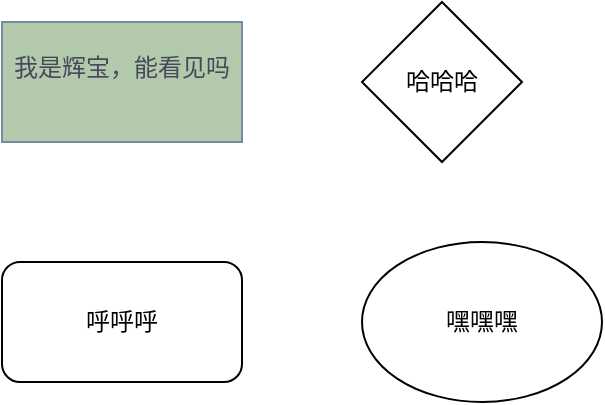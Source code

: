 <mxfile version="24.2.3" type="github">
  <diagram name="第 1 页" id="36TPz7dx8vjbyHLxK2UX">
    <mxGraphModel dx="1434" dy="786" grid="1" gridSize="10" guides="1" tooltips="1" connect="1" arrows="1" fold="1" page="1" pageScale="1" pageWidth="827" pageHeight="1169" math="0" shadow="0">
      <root>
        <mxCell id="0" />
        <mxCell id="1" parent="0" />
        <mxCell id="8IJj-SVgCQrwxLhWxZNm-2" value="我是辉宝，能看见吗&lt;div&gt;&lt;br&gt;&lt;/div&gt;" style="rounded=0;whiteSpace=wrap;html=1;strokeColor=#788AA3;fontColor=#46495D;fillColor=#B2C9AB;labelBackgroundColor=none;" parent="1" vertex="1">
          <mxGeometry x="250" y="150" width="120" height="60" as="geometry" />
        </mxCell>
        <mxCell id="m4r6GXodpBRMMCLN3xTG-1" value="嘿嘿嘿" style="ellipse;whiteSpace=wrap;html=1;" parent="1" vertex="1">
          <mxGeometry x="430" y="260" width="120" height="80" as="geometry" />
        </mxCell>
        <mxCell id="m4r6GXodpBRMMCLN3xTG-2" value="哈哈哈" style="rhombus;whiteSpace=wrap;html=1;" vertex="1" parent="1">
          <mxGeometry x="430" y="140" width="80" height="80" as="geometry" />
        </mxCell>
        <mxCell id="LvwUz2GfKC2Qz1bRRh7A-1" value="呼呼呼" style="rounded=1;whiteSpace=wrap;html=1;" vertex="1" parent="1">
          <mxGeometry x="250" y="270" width="120" height="60" as="geometry" />
        </mxCell>
      </root>
    </mxGraphModel>
  </diagram>
</mxfile>

